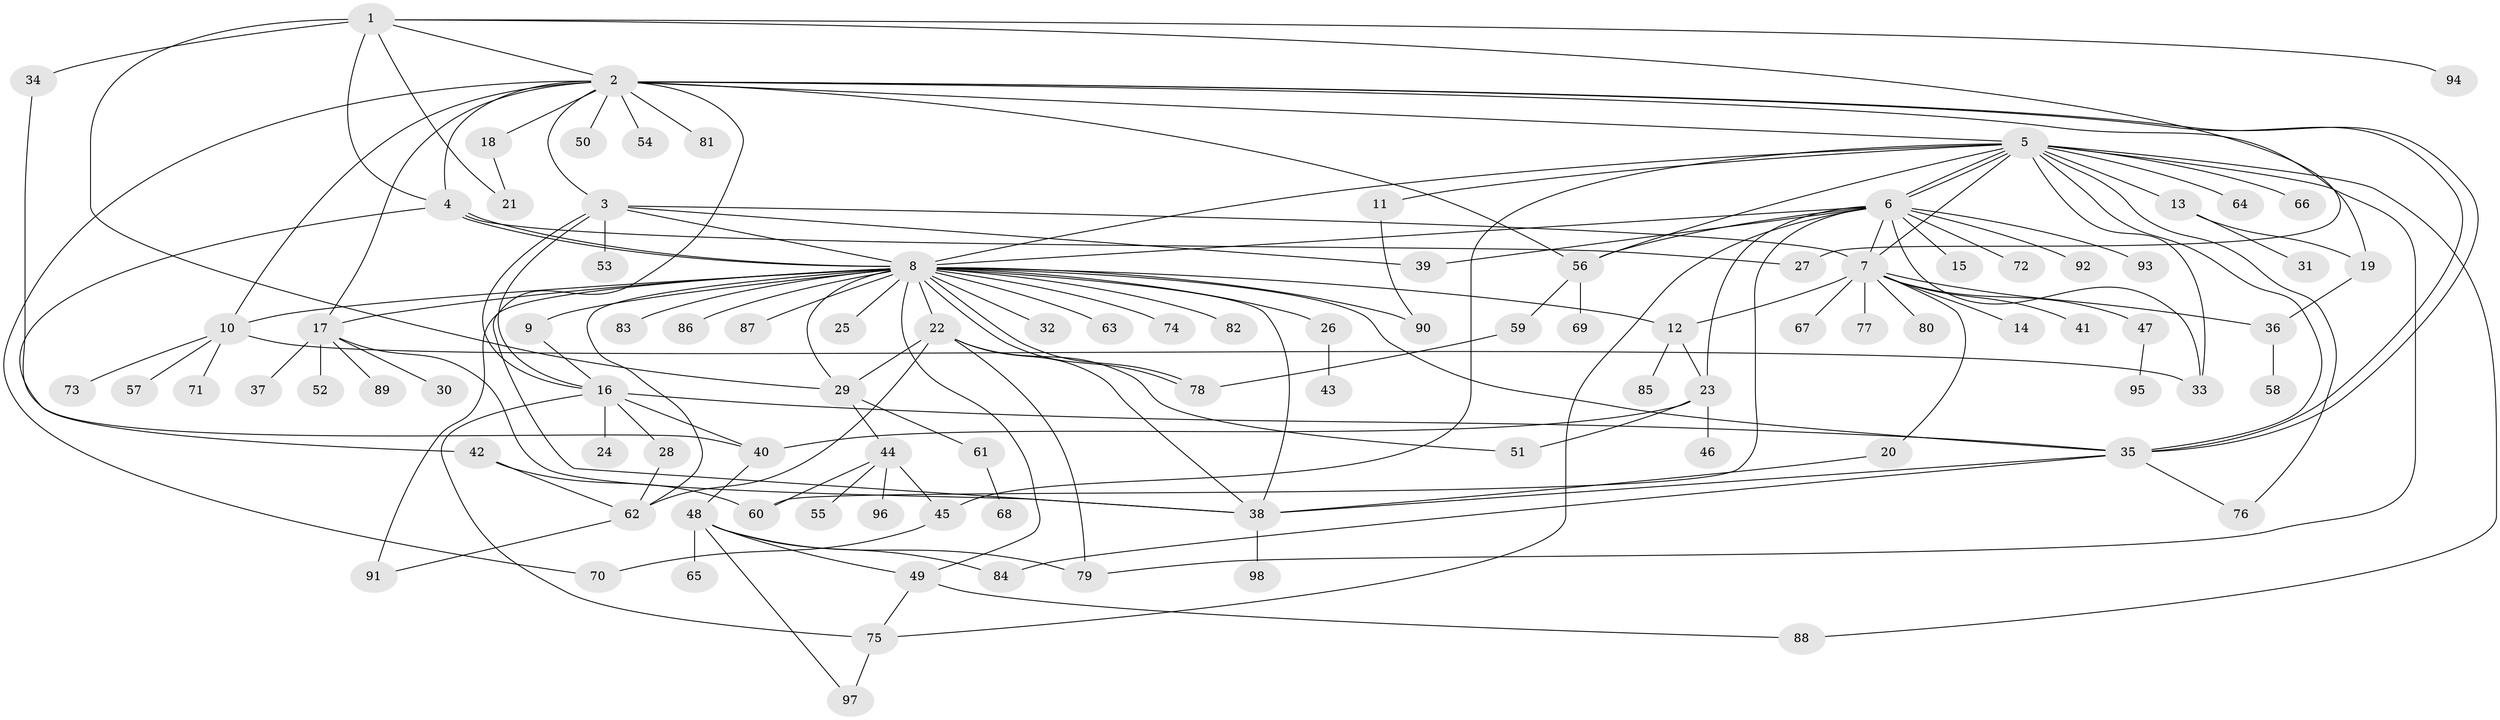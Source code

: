 // coarse degree distribution, {8: 0.0273972602739726, 13: 0.0273972602739726, 6: 0.0684931506849315, 15: 0.0136986301369863, 12: 0.0136986301369863, 26: 0.0136986301369863, 2: 0.1506849315068493, 3: 0.0821917808219178, 1: 0.5068493150684932, 4: 0.0684931506849315, 7: 0.0136986301369863, 5: 0.0136986301369863}
// Generated by graph-tools (version 1.1) at 2025/41/03/06/25 10:41:51]
// undirected, 98 vertices, 154 edges
graph export_dot {
graph [start="1"]
  node [color=gray90,style=filled];
  1;
  2;
  3;
  4;
  5;
  6;
  7;
  8;
  9;
  10;
  11;
  12;
  13;
  14;
  15;
  16;
  17;
  18;
  19;
  20;
  21;
  22;
  23;
  24;
  25;
  26;
  27;
  28;
  29;
  30;
  31;
  32;
  33;
  34;
  35;
  36;
  37;
  38;
  39;
  40;
  41;
  42;
  43;
  44;
  45;
  46;
  47;
  48;
  49;
  50;
  51;
  52;
  53;
  54;
  55;
  56;
  57;
  58;
  59;
  60;
  61;
  62;
  63;
  64;
  65;
  66;
  67;
  68;
  69;
  70;
  71;
  72;
  73;
  74;
  75;
  76;
  77;
  78;
  79;
  80;
  81;
  82;
  83;
  84;
  85;
  86;
  87;
  88;
  89;
  90;
  91;
  92;
  93;
  94;
  95;
  96;
  97;
  98;
  1 -- 2;
  1 -- 4;
  1 -- 21;
  1 -- 27;
  1 -- 29;
  1 -- 34;
  1 -- 94;
  2 -- 3;
  2 -- 4;
  2 -- 5;
  2 -- 10;
  2 -- 17;
  2 -- 18;
  2 -- 19;
  2 -- 35;
  2 -- 35;
  2 -- 38;
  2 -- 50;
  2 -- 54;
  2 -- 56;
  2 -- 70;
  2 -- 81;
  3 -- 7;
  3 -- 8;
  3 -- 16;
  3 -- 16;
  3 -- 39;
  3 -- 53;
  4 -- 8;
  4 -- 8;
  4 -- 27;
  4 -- 42;
  5 -- 6;
  5 -- 6;
  5 -- 7;
  5 -- 8;
  5 -- 11;
  5 -- 13;
  5 -- 33;
  5 -- 35;
  5 -- 45;
  5 -- 56;
  5 -- 64;
  5 -- 66;
  5 -- 76;
  5 -- 79;
  5 -- 88;
  6 -- 7;
  6 -- 8;
  6 -- 15;
  6 -- 23;
  6 -- 33;
  6 -- 39;
  6 -- 56;
  6 -- 60;
  6 -- 72;
  6 -- 75;
  6 -- 92;
  6 -- 93;
  7 -- 12;
  7 -- 14;
  7 -- 20;
  7 -- 36;
  7 -- 41;
  7 -- 47;
  7 -- 67;
  7 -- 77;
  7 -- 80;
  8 -- 9;
  8 -- 10;
  8 -- 12;
  8 -- 17;
  8 -- 22;
  8 -- 25;
  8 -- 26;
  8 -- 29;
  8 -- 32;
  8 -- 35;
  8 -- 38;
  8 -- 49;
  8 -- 62;
  8 -- 63;
  8 -- 74;
  8 -- 78;
  8 -- 78;
  8 -- 82;
  8 -- 83;
  8 -- 86;
  8 -- 87;
  8 -- 90;
  8 -- 91;
  9 -- 16;
  10 -- 33;
  10 -- 57;
  10 -- 71;
  10 -- 73;
  11 -- 90;
  12 -- 23;
  12 -- 85;
  13 -- 19;
  13 -- 31;
  16 -- 24;
  16 -- 28;
  16 -- 35;
  16 -- 40;
  16 -- 75;
  17 -- 30;
  17 -- 37;
  17 -- 38;
  17 -- 52;
  17 -- 89;
  18 -- 21;
  19 -- 36;
  20 -- 38;
  22 -- 29;
  22 -- 38;
  22 -- 51;
  22 -- 62;
  22 -- 79;
  23 -- 40;
  23 -- 46;
  23 -- 51;
  26 -- 43;
  28 -- 62;
  29 -- 44;
  29 -- 61;
  34 -- 40;
  35 -- 38;
  35 -- 76;
  35 -- 84;
  36 -- 58;
  38 -- 98;
  40 -- 48;
  42 -- 60;
  42 -- 62;
  44 -- 45;
  44 -- 55;
  44 -- 60;
  44 -- 96;
  45 -- 70;
  47 -- 95;
  48 -- 49;
  48 -- 65;
  48 -- 79;
  48 -- 84;
  48 -- 97;
  49 -- 75;
  49 -- 88;
  56 -- 59;
  56 -- 69;
  59 -- 78;
  61 -- 68;
  62 -- 91;
  75 -- 97;
}

